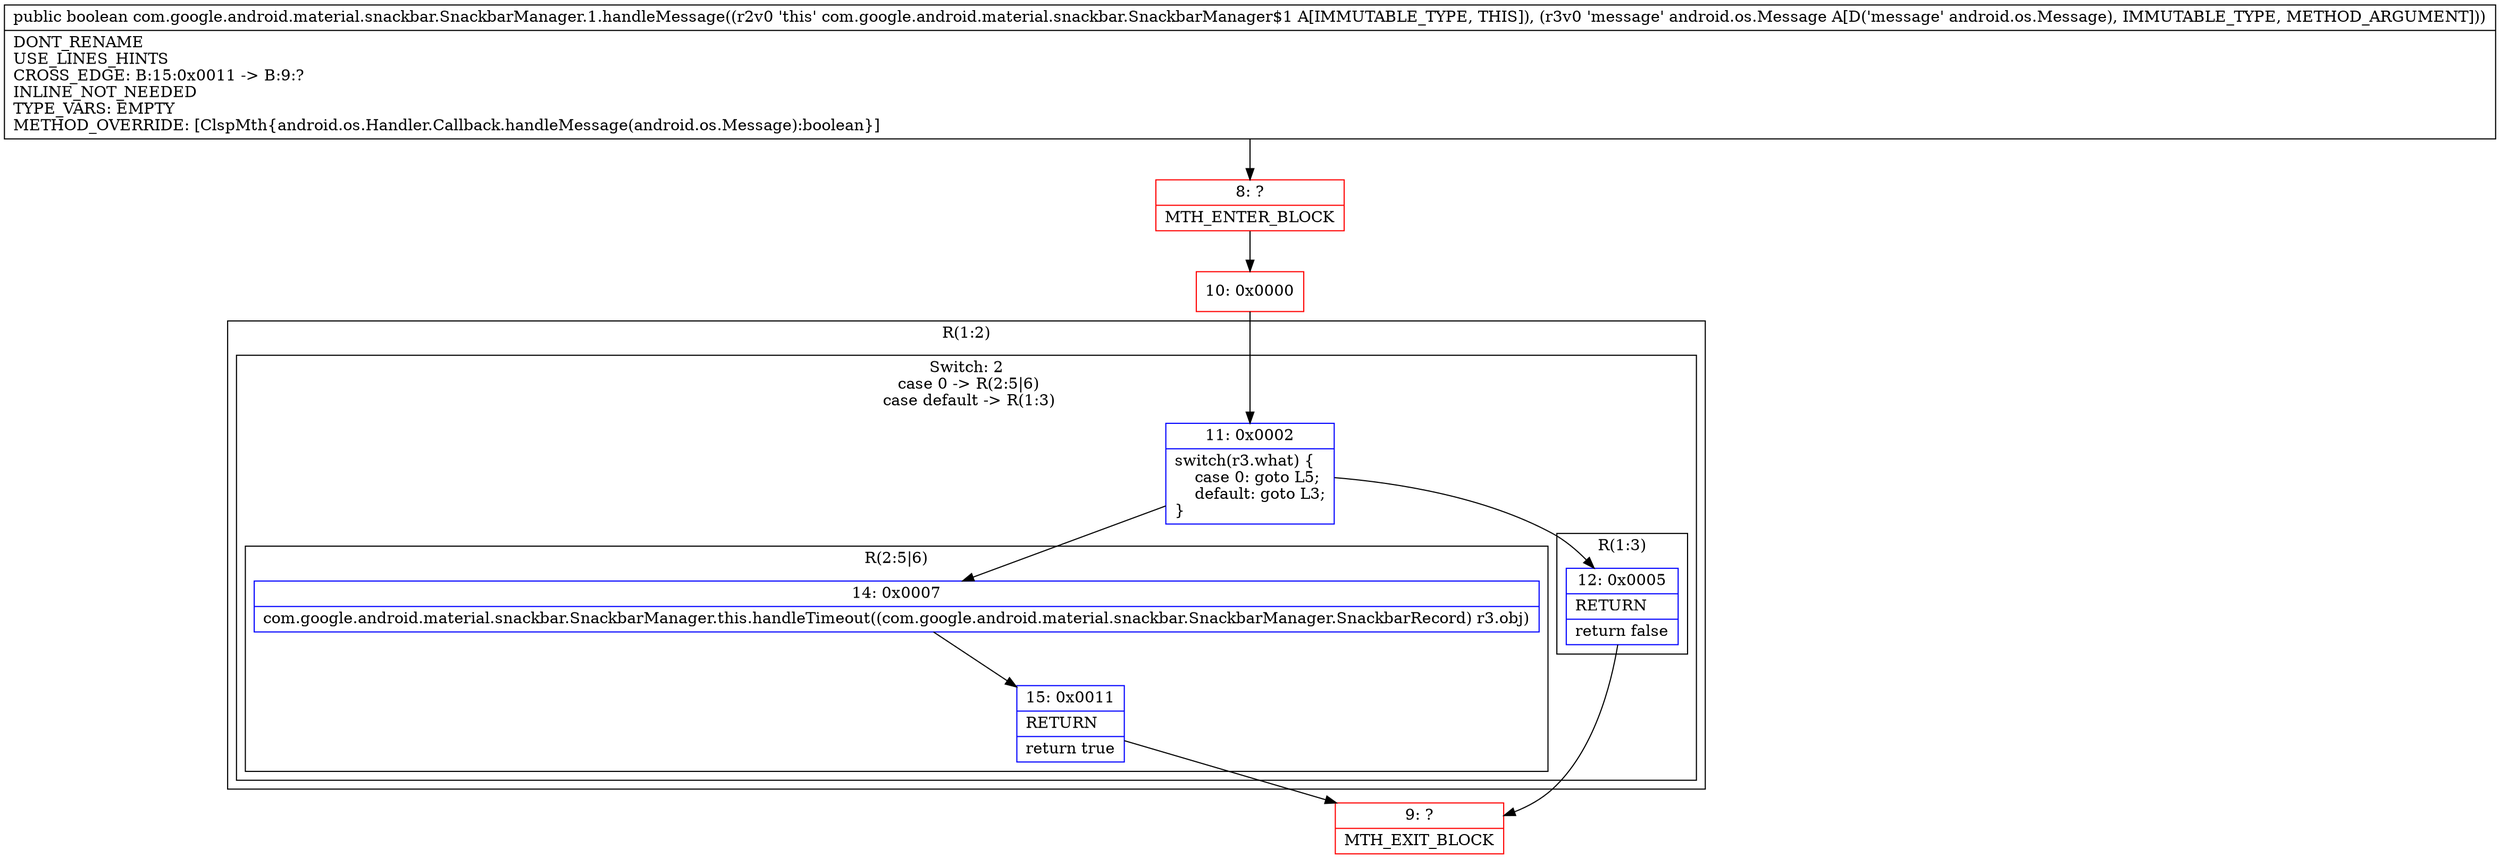 digraph "CFG forcom.google.android.material.snackbar.SnackbarManager.1.handleMessage(Landroid\/os\/Message;)Z" {
subgraph cluster_Region_1550522817 {
label = "R(1:2)";
node [shape=record,color=blue];
subgraph cluster_SwitchRegion_184589576 {
label = "Switch: 2
 case 0 -> R(2:5|6)
 case default -> R(1:3)";
node [shape=record,color=blue];
Node_11 [shape=record,label="{11\:\ 0x0002|switch(r3.what) \{\l    case 0: goto L5;\l    default: goto L3;\l\}\l}"];
subgraph cluster_Region_574065762 {
label = "R(2:5|6)";
node [shape=record,color=blue];
Node_14 [shape=record,label="{14\:\ 0x0007|com.google.android.material.snackbar.SnackbarManager.this.handleTimeout((com.google.android.material.snackbar.SnackbarManager.SnackbarRecord) r3.obj)\l}"];
Node_15 [shape=record,label="{15\:\ 0x0011|RETURN\l|return true\l}"];
}
subgraph cluster_Region_30494812 {
label = "R(1:3)";
node [shape=record,color=blue];
Node_12 [shape=record,label="{12\:\ 0x0005|RETURN\l|return false\l}"];
}
}
}
Node_8 [shape=record,color=red,label="{8\:\ ?|MTH_ENTER_BLOCK\l}"];
Node_10 [shape=record,color=red,label="{10\:\ 0x0000}"];
Node_9 [shape=record,color=red,label="{9\:\ ?|MTH_EXIT_BLOCK\l}"];
MethodNode[shape=record,label="{public boolean com.google.android.material.snackbar.SnackbarManager.1.handleMessage((r2v0 'this' com.google.android.material.snackbar.SnackbarManager$1 A[IMMUTABLE_TYPE, THIS]), (r3v0 'message' android.os.Message A[D('message' android.os.Message), IMMUTABLE_TYPE, METHOD_ARGUMENT]))  | DONT_RENAME\lUSE_LINES_HINTS\lCROSS_EDGE: B:15:0x0011 \-\> B:9:?\lINLINE_NOT_NEEDED\lTYPE_VARS: EMPTY\lMETHOD_OVERRIDE: [ClspMth\{android.os.Handler.Callback.handleMessage(android.os.Message):boolean\}]\l}"];
MethodNode -> Node_8;Node_11 -> Node_12;
Node_11 -> Node_14;
Node_14 -> Node_15;
Node_15 -> Node_9;
Node_12 -> Node_9;
Node_8 -> Node_10;
Node_10 -> Node_11;
}

